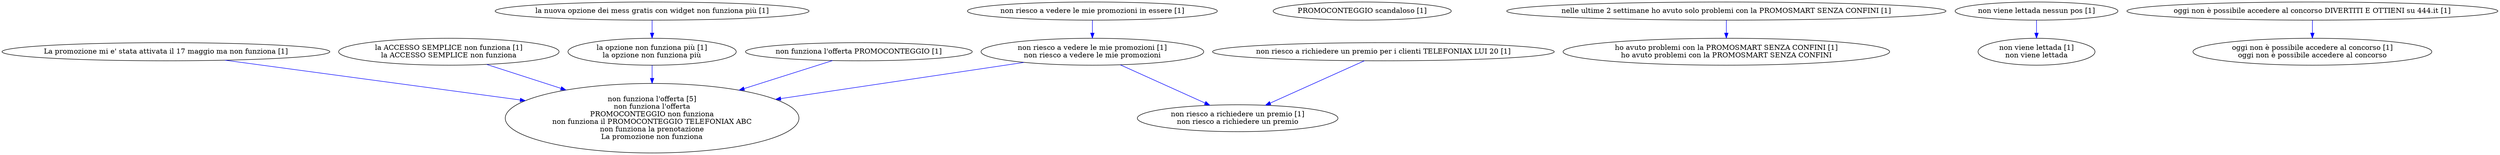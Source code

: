 digraph collapsedGraph {
"non funziona l'offerta [5]\nnon funziona l'offerta\nPROMOCONTEGGIO non funziona\nnon funziona il PROMOCONTEGGIO TELEFONIAX ABC\nnon funziona la prenotazione\nLa promozione non funziona""La promozione mi e' stata attivata il 17 maggio ma non funziona [1]""PROMOCONTEGGIO scandaloso [1]""la ACCESSO SEMPLICE non funziona [1]\nla ACCESSO SEMPLICE non funziona""la opzione non funziona più [1]\nla opzione non funziona più""la nuova opzione dei mess gratis con widget non funziona più [1]""ho avuto problemi con la PROMOSMART SENZA CONFINI [1]\nho avuto problemi con la PROMOSMART SENZA CONFINI""nelle ultime 2 settimane ho avuto solo problemi con la PROMOSMART SENZA CONFINI [1]""non funziona l'offerta PROMOCONTEGGIO [1]""non riesco a richiedere un premio [1]\nnon riesco a richiedere un premio""non riesco a richiedere un premio per i clienti TELEFONIAX LUI 20 [1]""non riesco a vedere le mie promozioni [1]\nnon riesco a vedere le mie promozioni""non riesco a vedere le mie promozioni in essere [1]""non viene lettada [1]\nnon viene lettada""non viene lettada nessun pos [1]""oggi non è possibile accedere al concorso [1]\noggi non è possibile accedere al concorso""oggi non è possibile accedere al concorso DIVERTITI E OTTIENI su 444.it [1]""La promozione mi e' stata attivata il 17 maggio ma non funziona [1]" -> "non funziona l'offerta [5]\nnon funziona l'offerta\nPROMOCONTEGGIO non funziona\nnon funziona il PROMOCONTEGGIO TELEFONIAX ABC\nnon funziona la prenotazione\nLa promozione non funziona" [color=blue]
"la ACCESSO SEMPLICE non funziona [1]\nla ACCESSO SEMPLICE non funziona" -> "non funziona l'offerta [5]\nnon funziona l'offerta\nPROMOCONTEGGIO non funziona\nnon funziona il PROMOCONTEGGIO TELEFONIAX ABC\nnon funziona la prenotazione\nLa promozione non funziona" [color=blue]
"la nuova opzione dei mess gratis con widget non funziona più [1]" -> "la opzione non funziona più [1]\nla opzione non funziona più" [color=blue]
"la opzione non funziona più [1]\nla opzione non funziona più" -> "non funziona l'offerta [5]\nnon funziona l'offerta\nPROMOCONTEGGIO non funziona\nnon funziona il PROMOCONTEGGIO TELEFONIAX ABC\nnon funziona la prenotazione\nLa promozione non funziona" [color=blue]
"nelle ultime 2 settimane ho avuto solo problemi con la PROMOSMART SENZA CONFINI [1]" -> "ho avuto problemi con la PROMOSMART SENZA CONFINI [1]\nho avuto problemi con la PROMOSMART SENZA CONFINI" [color=blue]
"non funziona l'offerta PROMOCONTEGGIO [1]" -> "non funziona l'offerta [5]\nnon funziona l'offerta\nPROMOCONTEGGIO non funziona\nnon funziona il PROMOCONTEGGIO TELEFONIAX ABC\nnon funziona la prenotazione\nLa promozione non funziona" [color=blue]
"non riesco a richiedere un premio per i clienti TELEFONIAX LUI 20 [1]" -> "non riesco a richiedere un premio [1]\nnon riesco a richiedere un premio" [color=blue]
"non riesco a vedere le mie promozioni in essere [1]" -> "non riesco a vedere le mie promozioni [1]\nnon riesco a vedere le mie promozioni" [color=blue]
"non riesco a vedere le mie promozioni [1]\nnon riesco a vedere le mie promozioni" -> "non funziona l'offerta [5]\nnon funziona l'offerta\nPROMOCONTEGGIO non funziona\nnon funziona il PROMOCONTEGGIO TELEFONIAX ABC\nnon funziona la prenotazione\nLa promozione non funziona" [color=blue]
"non riesco a vedere le mie promozioni [1]\nnon riesco a vedere le mie promozioni" -> "non riesco a richiedere un premio [1]\nnon riesco a richiedere un premio" [color=blue]
"non viene lettada nessun pos [1]" -> "non viene lettada [1]\nnon viene lettada" [color=blue]
"oggi non è possibile accedere al concorso DIVERTITI E OTTIENI su 444.it [1]" -> "oggi non è possibile accedere al concorso [1]\noggi non è possibile accedere al concorso" [color=blue]
}